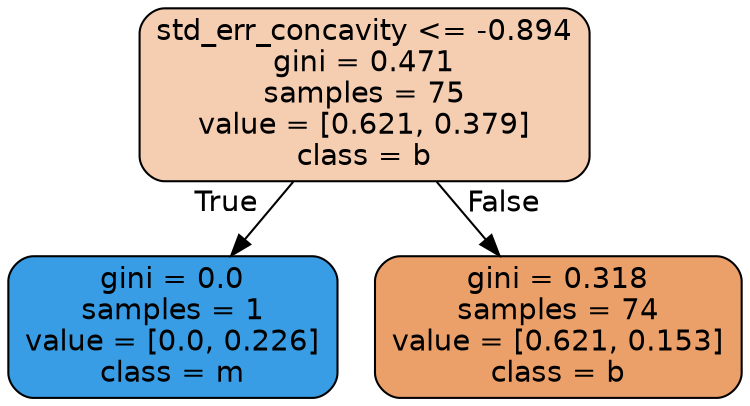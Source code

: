 digraph Tree {
node [shape=box, style="filled, rounded", color="black", fontname=helvetica] ;
edge [fontname=helvetica] ;
0 [label="std_err_concavity <= -0.894\ngini = 0.471\nsamples = 75\nvalue = [0.621, 0.379]\nclass = b", fillcolor="#f5ceb2"] ;
1 [label="gini = 0.0\nsamples = 1\nvalue = [0.0, 0.226]\nclass = m", fillcolor="#399de5"] ;
0 -> 1 [labeldistance=2.5, labelangle=45, headlabel="True"] ;
2 [label="gini = 0.318\nsamples = 74\nvalue = [0.621, 0.153]\nclass = b", fillcolor="#eba06a"] ;
0 -> 2 [labeldistance=2.5, labelangle=-45, headlabel="False"] ;
}